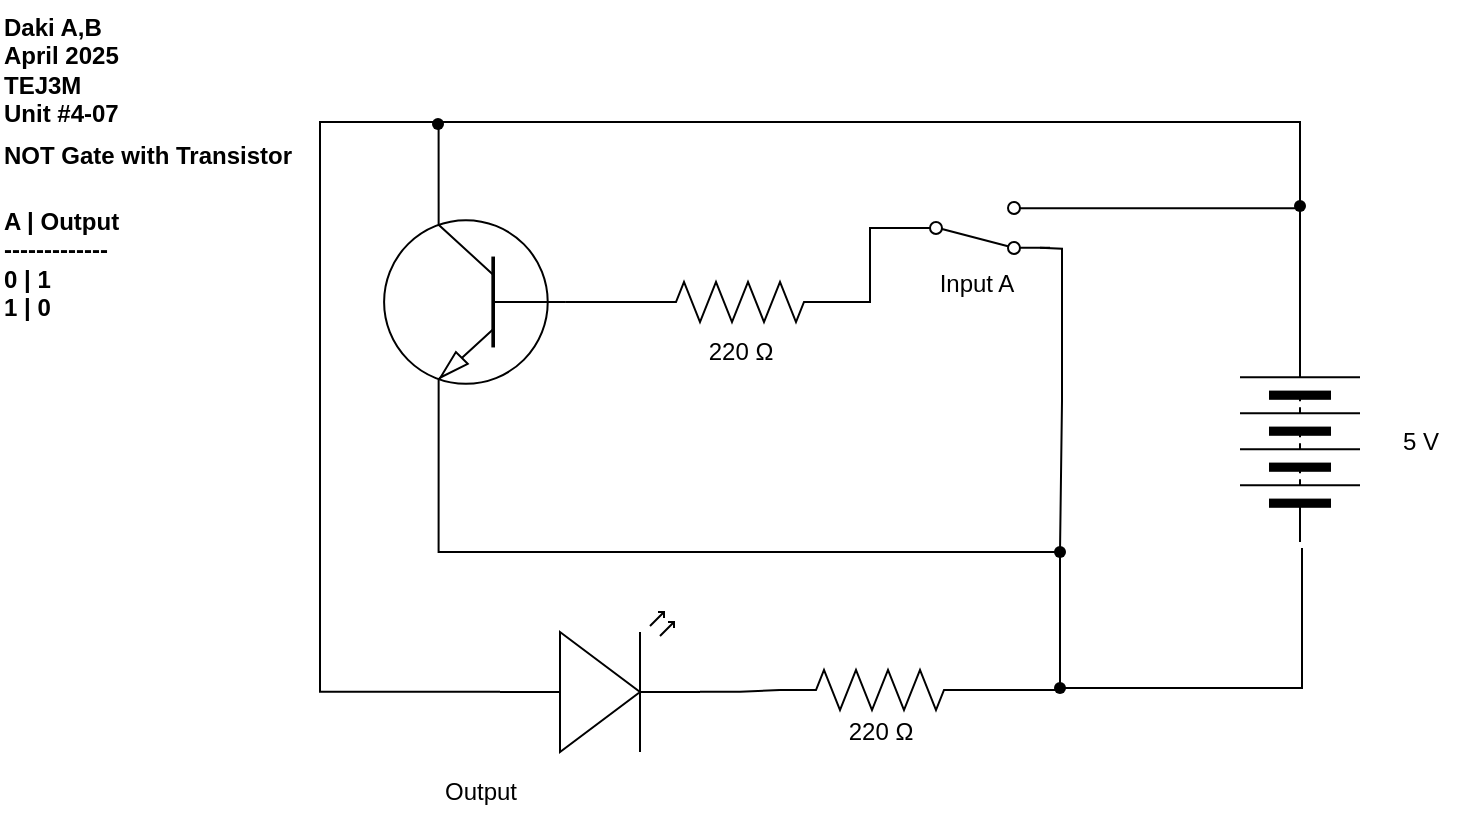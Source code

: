 <mxfile>
    <diagram id="9l8W26tV49OjGQDexKN5" name="Page-1">
        <mxGraphModel dx="714" dy="453" grid="1" gridSize="10" guides="1" tooltips="1" connect="1" arrows="1" fold="1" page="1" pageScale="1" pageWidth="827" pageHeight="1169" math="0" shadow="0">
            <root>
                <mxCell id="0"/>
                <mxCell id="1" parent="0"/>
                <mxCell id="33" style="edgeStyle=orthogonalEdgeStyle;html=1;exitX=0.7;exitY=1;exitDx=0;exitDy=0;exitPerimeter=0;rounded=0;endArrow=none;endFill=0;" edge="1" parent="1" source="2" target="31">
                    <mxGeometry relative="1" as="geometry">
                        <Array as="points">
                            <mxPoint x="349" y="450"/>
                        </Array>
                    </mxGeometry>
                </mxCell>
                <mxCell id="2" value="" style="verticalLabelPosition=bottom;shadow=0;dashed=0;align=center;html=1;verticalAlign=top;shape=mxgraph.electrical.transistors.npn_transistor_1;direction=east;flipV=0;flipH=1;" vertex="1" parent="1">
                    <mxGeometry x="320" y="275" width="95" height="100" as="geometry"/>
                </mxCell>
                <mxCell id="3" style="edgeStyle=orthogonalEdgeStyle;html=1;exitX=1;exitY=0.12;exitDx=0;exitDy=0;entryX=1;entryY=0.5;entryDx=0;entryDy=0;rounded=0;endArrow=none;endFill=0;" edge="1" parent="1" source="4" target="15">
                    <mxGeometry relative="1" as="geometry"/>
                </mxCell>
                <mxCell id="4" value="" style="html=1;shape=mxgraph.electrical.electro-mechanical.twoWaySwitch;aspect=fixed;elSwitchState=2;flipV=1;" vertex="1" parent="1">
                    <mxGeometry x="580" y="275" width="75" height="26" as="geometry"/>
                </mxCell>
                <mxCell id="5" style="edgeStyle=orthogonalEdgeStyle;html=1;exitX=1;exitY=0.5;exitDx=0;exitDy=0;exitPerimeter=0;entryX=0;entryY=0.5;entryDx=0;entryDy=0;rounded=0;endArrow=none;endFill=0;" edge="1" parent="1" source="6" target="4">
                    <mxGeometry relative="1" as="geometry"/>
                </mxCell>
                <mxCell id="6" value="" style="pointerEvents=1;verticalLabelPosition=bottom;shadow=0;dashed=0;align=center;html=1;verticalAlign=top;shape=mxgraph.electrical.resistors.resistor_2;" vertex="1" parent="1">
                    <mxGeometry x="450" y="315" width="100" height="20" as="geometry"/>
                </mxCell>
                <mxCell id="7" style="edgeStyle=orthogonalEdgeStyle;html=1;exitX=0;exitY=0.5;exitDx=0;exitDy=0;exitPerimeter=0;entryX=0;entryY=0.5;entryDx=0;entryDy=0;entryPerimeter=0;rounded=0;endArrow=none;endFill=0;" edge="1" parent="1" source="2" target="6">
                    <mxGeometry relative="1" as="geometry"/>
                </mxCell>
                <mxCell id="30" style="edgeStyle=orthogonalEdgeStyle;html=1;exitX=0;exitY=0.57;exitDx=0;exitDy=0;exitPerimeter=0;rounded=0;endArrow=none;endFill=0;" edge="1" parent="1">
                    <mxGeometry relative="1" as="geometry">
                        <mxPoint x="350" y="235" as="targetPoint"/>
                        <mxPoint x="380" y="519.9" as="sourcePoint"/>
                        <Array as="points">
                            <mxPoint x="290" y="520"/>
                            <mxPoint x="290" y="235"/>
                        </Array>
                    </mxGeometry>
                </mxCell>
                <mxCell id="8" value="" style="verticalLabelPosition=bottom;shadow=0;dashed=0;align=center;html=1;verticalAlign=top;shape=mxgraph.electrical.opto_electronics.led_2;pointerEvents=1;" vertex="1" parent="1">
                    <mxGeometry x="380" y="480" width="100" height="70" as="geometry"/>
                </mxCell>
                <mxCell id="10" value="" style="pointerEvents=1;verticalLabelPosition=bottom;shadow=0;dashed=0;align=center;html=1;verticalAlign=top;shape=mxgraph.electrical.resistors.resistor_2;" vertex="1" parent="1">
                    <mxGeometry x="520" y="509" width="100" height="20" as="geometry"/>
                </mxCell>
                <mxCell id="11" style="edgeStyle=orthogonalEdgeStyle;html=1;exitX=1;exitY=0.57;exitDx=0;exitDy=0;exitPerimeter=0;entryX=0;entryY=0.5;entryDx=0;entryDy=0;entryPerimeter=0;rounded=0;endArrow=none;endFill=0;" edge="1" parent="1" source="8" target="10">
                    <mxGeometry relative="1" as="geometry"/>
                </mxCell>
                <mxCell id="12" style="edgeStyle=orthogonalEdgeStyle;html=1;exitDx=0;exitDy=0;entryX=1;entryY=0.5;entryDx=0;entryDy=0;entryPerimeter=0;rounded=0;endArrow=none;endFill=0;" edge="1" parent="1" source="31" target="10">
                    <mxGeometry relative="1" as="geometry">
                        <Array as="points">
                            <mxPoint x="660" y="450"/>
                            <mxPoint x="660" y="519"/>
                        </Array>
                    </mxGeometry>
                </mxCell>
                <mxCell id="13" value="" style="shape=waypoint;sketch=0;size=6;pointerEvents=1;points=[];fillColor=none;resizable=0;rotatable=0;perimeter=centerPerimeter;snapToPoint=1;" vertex="1" parent="1">
                    <mxGeometry x="650" y="508" width="20" height="20" as="geometry"/>
                </mxCell>
                <mxCell id="14" style="edgeStyle=orthogonalEdgeStyle;html=1;exitX=0;exitY=0.5;exitDx=0;exitDy=0;rounded=0;endArrow=none;endFill=0;entryX=0.049;entryY=0.477;entryDx=0;entryDy=0;entryPerimeter=0;" edge="1" parent="1" target="13">
                    <mxGeometry relative="1" as="geometry">
                        <Array as="points">
                            <mxPoint x="781" y="518"/>
                        </Array>
                        <mxPoint x="781.0" y="448" as="sourcePoint"/>
                        <mxPoint x="666.0" y="520" as="targetPoint"/>
                    </mxGeometry>
                </mxCell>
                <mxCell id="15" value="" style="pointerEvents=1;verticalLabelPosition=bottom;shadow=0;dashed=0;align=center;html=1;verticalAlign=top;shape=mxgraph.electrical.miscellaneous.batteryStack;rotation=-90;" vertex="1" parent="1">
                    <mxGeometry x="730" y="365" width="100" height="60" as="geometry"/>
                </mxCell>
                <mxCell id="16" value="" style="shape=waypoint;sketch=0;size=6;pointerEvents=1;points=[];fillColor=none;resizable=0;rotatable=0;perimeter=centerPerimeter;snapToPoint=1;" vertex="1" parent="1">
                    <mxGeometry x="770" y="267" width="20" height="20" as="geometry"/>
                </mxCell>
                <mxCell id="17" style="edgeStyle=orthogonalEdgeStyle;html=1;exitX=0.7;exitY=0;exitDx=0;exitDy=0;exitPerimeter=0;entryX=0.824;entryY=0.656;entryDx=0;entryDy=0;entryPerimeter=0;rounded=0;endArrow=none;endFill=0;" edge="1" parent="1" source="2" target="16">
                    <mxGeometry relative="1" as="geometry">
                        <Array as="points">
                            <mxPoint x="349" y="235"/>
                            <mxPoint x="780" y="235"/>
                        </Array>
                    </mxGeometry>
                </mxCell>
                <mxCell id="18" value="220&amp;nbsp;Ω" style="text;html=1;align=center;verticalAlign=middle;resizable=0;points=[];autosize=1;strokeColor=none;fillColor=none;" vertex="1" parent="1">
                    <mxGeometry x="540" y="525" width="60" height="30" as="geometry"/>
                </mxCell>
                <mxCell id="19" value="220 Ω" style="text;html=1;align=center;verticalAlign=middle;resizable=0;points=[];autosize=1;strokeColor=none;fillColor=none;" vertex="1" parent="1">
                    <mxGeometry x="470" y="335" width="60" height="30" as="geometry"/>
                </mxCell>
                <mxCell id="20" value="5 V" style="text;html=1;align=center;verticalAlign=middle;resizable=0;points=[];autosize=1;strokeColor=none;fillColor=none;" vertex="1" parent="1">
                    <mxGeometry x="820" y="380" width="40" height="30" as="geometry"/>
                </mxCell>
                <mxCell id="21" value="Input A" style="text;html=1;align=center;verticalAlign=middle;resizable=0;points=[];autosize=1;strokeColor=none;fillColor=none;" vertex="1" parent="1">
                    <mxGeometry x="587.5" y="301" width="60" height="30" as="geometry"/>
                </mxCell>
                <mxCell id="22" value="Output" style="text;html=1;align=center;verticalAlign=middle;resizable=0;points=[];autosize=1;strokeColor=none;fillColor=none;" vertex="1" parent="1">
                    <mxGeometry x="340" y="555" width="60" height="30" as="geometry"/>
                </mxCell>
                <mxCell id="23" value="&lt;b&gt;Daki A,B&lt;/b&gt;&lt;div&gt;&lt;font color=&quot;#000000&quot;&gt;&lt;b&gt;April 2025&lt;br&gt;&lt;/b&gt;&lt;/font&gt;&lt;div&gt;&lt;b&gt;TEJ3M&lt;/b&gt;&lt;/div&gt;&lt;div&gt;&lt;b&gt;Unit #4-07&lt;/b&gt;&lt;/div&gt;&lt;/div&gt;" style="text;html=1;align=left;verticalAlign=middle;resizable=0;points=[];autosize=1;strokeColor=none;fillColor=none;" vertex="1" parent="1">
                    <mxGeometry x="130" y="174" width="80" height="70" as="geometry"/>
                </mxCell>
                <mxCell id="24" value="&lt;b&gt;NOT Gate with Transistor&lt;/b&gt;" style="text;html=1;align=left;verticalAlign=middle;resizable=0;points=[];autosize=1;strokeColor=none;fillColor=none;" vertex="1" parent="1">
                    <mxGeometry x="130" y="237" width="170" height="30" as="geometry"/>
                </mxCell>
                <mxCell id="25" value="&lt;b&gt;A | Output&lt;/b&gt;&lt;div&gt;&lt;b&gt;-------------&lt;/b&gt;&lt;/div&gt;&lt;div&gt;&lt;b&gt;0 | 1&lt;/b&gt;&lt;/div&gt;&lt;div&gt;&lt;b&gt;1 | 0&lt;/b&gt;&lt;/div&gt;" style="text;html=1;align=left;verticalAlign=middle;resizable=0;points=[];autosize=1;strokeColor=none;fillColor=none;" vertex="1" parent="1">
                    <mxGeometry x="130" y="271" width="80" height="70" as="geometry"/>
                </mxCell>
                <mxCell id="32" value="" style="edgeStyle=orthogonalEdgeStyle;html=1;exitX=1;exitY=0.88;exitDx=0;exitDy=0;entryDx=0;entryDy=0;entryPerimeter=0;rounded=0;endArrow=none;endFill=0;" edge="1" parent="1">
                    <mxGeometry relative="1" as="geometry">
                        <mxPoint x="650.0" y="297.88" as="sourcePoint"/>
                        <mxPoint x="660.0" y="450" as="targetPoint"/>
                    </mxGeometry>
                </mxCell>
                <mxCell id="31" value="" style="shape=waypoint;sketch=0;size=6;pointerEvents=1;points=[];fillColor=none;resizable=0;rotatable=0;perimeter=centerPerimeter;snapToPoint=1;" vertex="1" parent="1">
                    <mxGeometry x="650" y="440" width="20" height="20" as="geometry"/>
                </mxCell>
                <mxCell id="34" value="" style="shape=waypoint;sketch=0;size=6;pointerEvents=1;points=[];fillColor=none;resizable=0;rotatable=0;perimeter=centerPerimeter;snapToPoint=1;" vertex="1" parent="1">
                    <mxGeometry x="339" y="226" width="20" height="20" as="geometry"/>
                </mxCell>
            </root>
        </mxGraphModel>
    </diagram>
</mxfile>